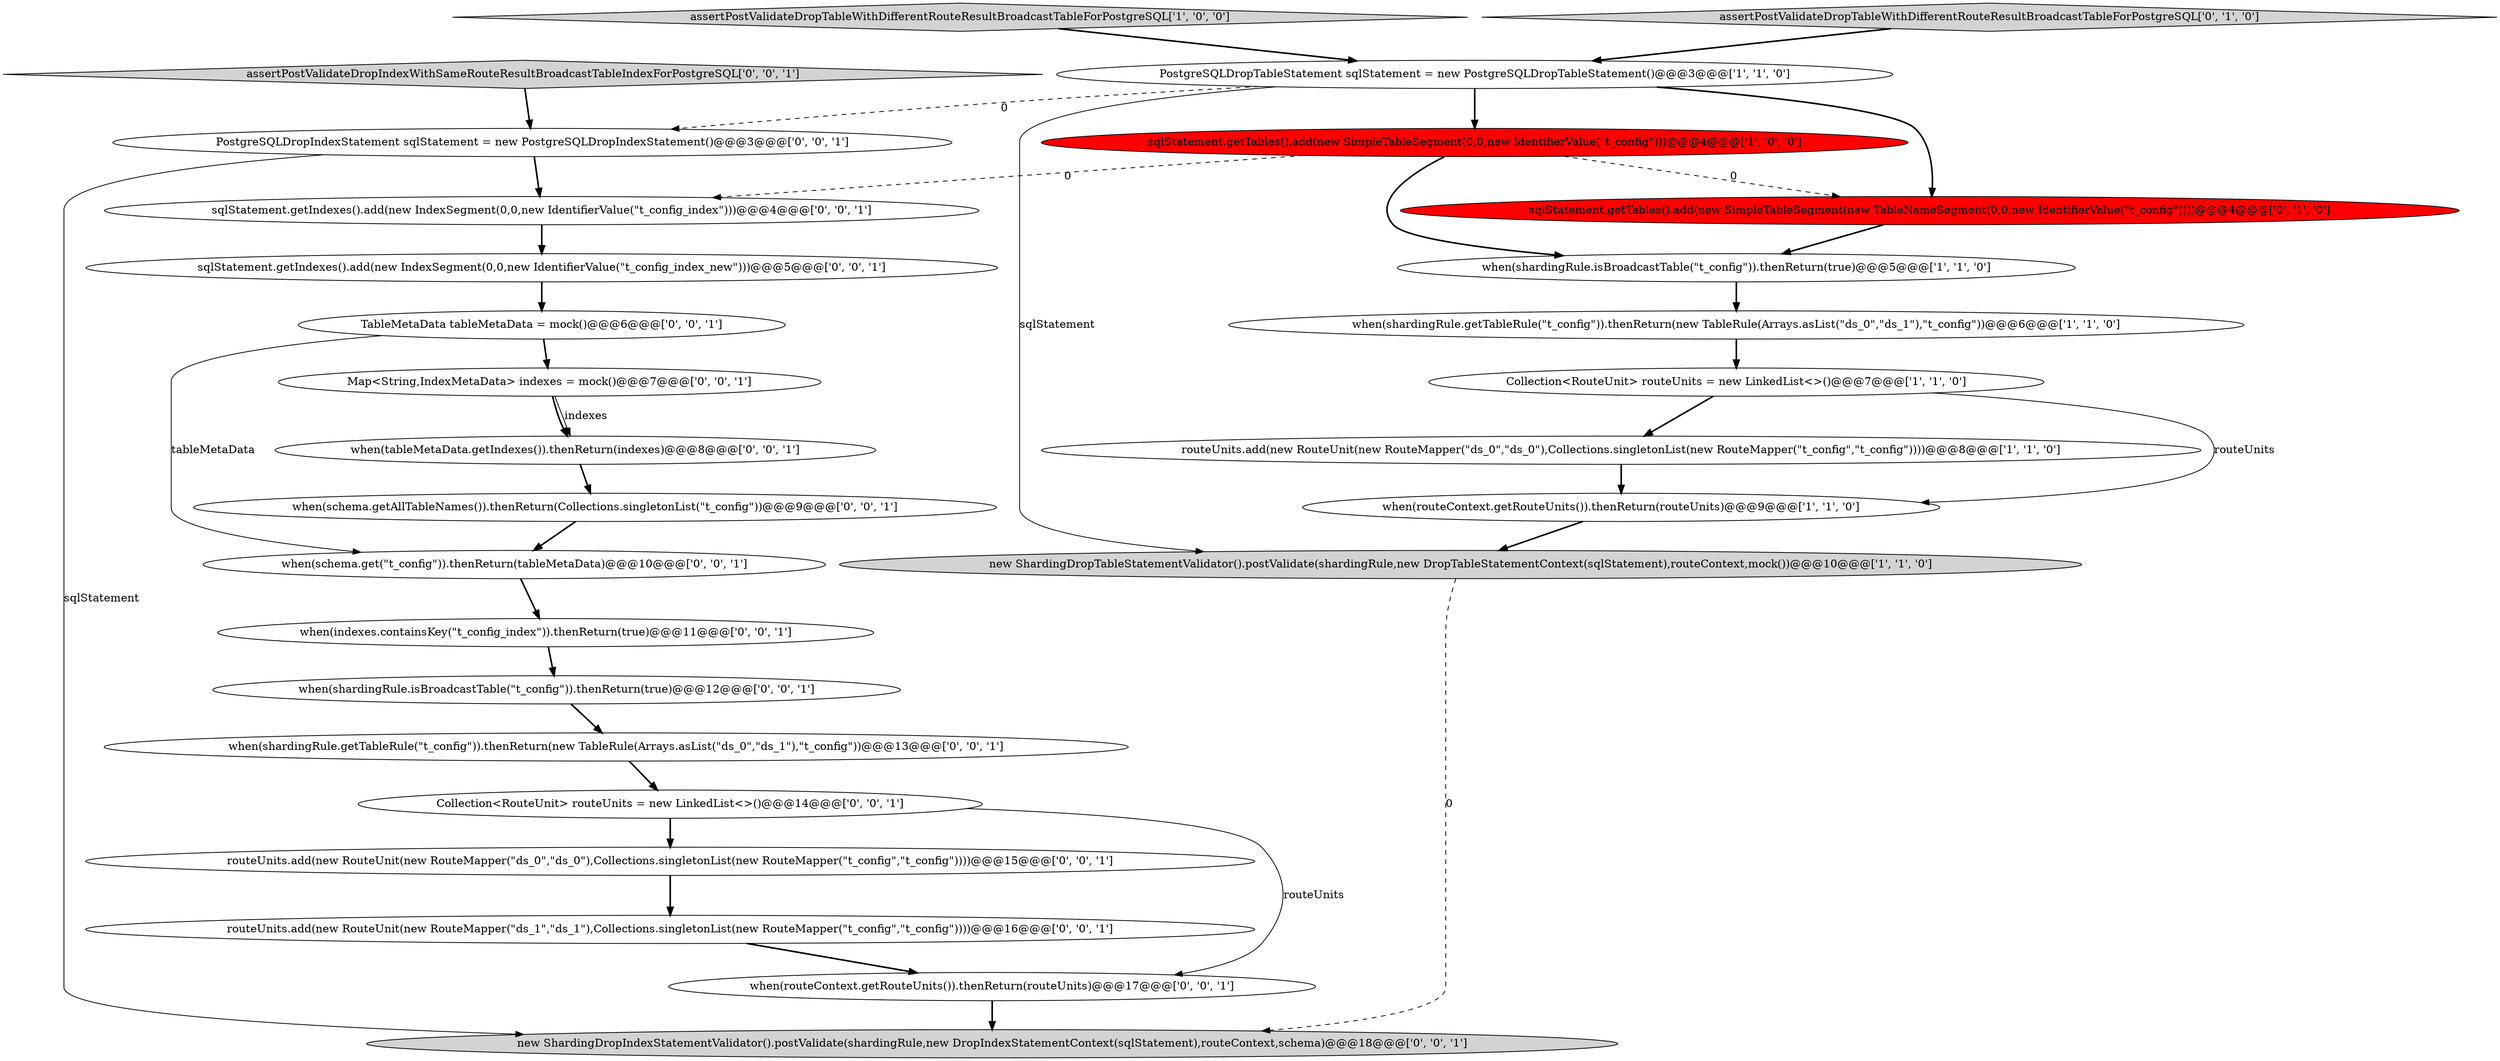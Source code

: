 digraph {
3 [style = filled, label = "when(shardingRule.isBroadcastTable(\"t_config\")).thenReturn(true)@@@5@@@['1', '1', '0']", fillcolor = white, shape = ellipse image = "AAA0AAABBB1BBB"];
2 [style = filled, label = "sqlStatement.getTables().add(new SimpleTableSegment(0,0,new IdentifierValue(\"t_config\")))@@@4@@@['1', '0', '0']", fillcolor = red, shape = ellipse image = "AAA1AAABBB1BBB"];
19 [style = filled, label = "routeUnits.add(new RouteUnit(new RouteMapper(\"ds_0\",\"ds_0\"),Collections.singletonList(new RouteMapper(\"t_config\",\"t_config\"))))@@@15@@@['0', '0', '1']", fillcolor = white, shape = ellipse image = "AAA0AAABBB3BBB"];
17 [style = filled, label = "when(indexes.containsKey(\"t_config_index\")).thenReturn(true)@@@11@@@['0', '0', '1']", fillcolor = white, shape = ellipse image = "AAA0AAABBB3BBB"];
22 [style = filled, label = "new ShardingDropIndexStatementValidator().postValidate(shardingRule,new DropIndexStatementContext(sqlStatement),routeContext,schema)@@@18@@@['0', '0', '1']", fillcolor = lightgray, shape = ellipse image = "AAA0AAABBB3BBB"];
11 [style = filled, label = "Map<String,IndexMetaData> indexes = mock()@@@7@@@['0', '0', '1']", fillcolor = white, shape = ellipse image = "AAA0AAABBB3BBB"];
0 [style = filled, label = "new ShardingDropTableStatementValidator().postValidate(shardingRule,new DropTableStatementContext(sqlStatement),routeContext,mock())@@@10@@@['1', '1', '0']", fillcolor = lightgray, shape = ellipse image = "AAA0AAABBB1BBB"];
16 [style = filled, label = "PostgreSQLDropIndexStatement sqlStatement = new PostgreSQLDropIndexStatement()@@@3@@@['0', '0', '1']", fillcolor = white, shape = ellipse image = "AAA0AAABBB3BBB"];
14 [style = filled, label = "sqlStatement.getIndexes().add(new IndexSegment(0,0,new IdentifierValue(\"t_config_index_new\")))@@@5@@@['0', '0', '1']", fillcolor = white, shape = ellipse image = "AAA0AAABBB3BBB"];
5 [style = filled, label = "assertPostValidateDropTableWithDifferentRouteResultBroadcastTableForPostgreSQL['1', '0', '0']", fillcolor = lightgray, shape = diamond image = "AAA0AAABBB1BBB"];
6 [style = filled, label = "routeUnits.add(new RouteUnit(new RouteMapper(\"ds_0\",\"ds_0\"),Collections.singletonList(new RouteMapper(\"t_config\",\"t_config\"))))@@@8@@@['1', '1', '0']", fillcolor = white, shape = ellipse image = "AAA0AAABBB1BBB"];
12 [style = filled, label = "sqlStatement.getIndexes().add(new IndexSegment(0,0,new IdentifierValue(\"t_config_index\")))@@@4@@@['0', '0', '1']", fillcolor = white, shape = ellipse image = "AAA0AAABBB3BBB"];
27 [style = filled, label = "when(tableMetaData.getIndexes()).thenReturn(indexes)@@@8@@@['0', '0', '1']", fillcolor = white, shape = ellipse image = "AAA0AAABBB3BBB"];
25 [style = filled, label = "routeUnits.add(new RouteUnit(new RouteMapper(\"ds_1\",\"ds_1\"),Collections.singletonList(new RouteMapper(\"t_config\",\"t_config\"))))@@@16@@@['0', '0', '1']", fillcolor = white, shape = ellipse image = "AAA0AAABBB3BBB"];
13 [style = filled, label = "when(schema.get(\"t_config\")).thenReturn(tableMetaData)@@@10@@@['0', '0', '1']", fillcolor = white, shape = ellipse image = "AAA0AAABBB3BBB"];
15 [style = filled, label = "assertPostValidateDropIndexWithSameRouteResultBroadcastTableIndexForPostgreSQL['0', '0', '1']", fillcolor = lightgray, shape = diamond image = "AAA0AAABBB3BBB"];
10 [style = filled, label = "sqlStatement.getTables().add(new SimpleTableSegment(new TableNameSegment(0,0,new IdentifierValue(\"t_config\"))))@@@4@@@['0', '1', '0']", fillcolor = red, shape = ellipse image = "AAA1AAABBB2BBB"];
20 [style = filled, label = "when(shardingRule.isBroadcastTable(\"t_config\")).thenReturn(true)@@@12@@@['0', '0', '1']", fillcolor = white, shape = ellipse image = "AAA0AAABBB3BBB"];
1 [style = filled, label = "Collection<RouteUnit> routeUnits = new LinkedList<>()@@@7@@@['1', '1', '0']", fillcolor = white, shape = ellipse image = "AAA0AAABBB1BBB"];
8 [style = filled, label = "PostgreSQLDropTableStatement sqlStatement = new PostgreSQLDropTableStatement()@@@3@@@['1', '1', '0']", fillcolor = white, shape = ellipse image = "AAA0AAABBB1BBB"];
24 [style = filled, label = "when(shardingRule.getTableRule(\"t_config\")).thenReturn(new TableRule(Arrays.asList(\"ds_0\",\"ds_1\"),\"t_config\"))@@@13@@@['0', '0', '1']", fillcolor = white, shape = ellipse image = "AAA0AAABBB3BBB"];
7 [style = filled, label = "when(routeContext.getRouteUnits()).thenReturn(routeUnits)@@@9@@@['1', '1', '0']", fillcolor = white, shape = ellipse image = "AAA0AAABBB1BBB"];
21 [style = filled, label = "when(routeContext.getRouteUnits()).thenReturn(routeUnits)@@@17@@@['0', '0', '1']", fillcolor = white, shape = ellipse image = "AAA0AAABBB3BBB"];
18 [style = filled, label = "TableMetaData tableMetaData = mock()@@@6@@@['0', '0', '1']", fillcolor = white, shape = ellipse image = "AAA0AAABBB3BBB"];
9 [style = filled, label = "assertPostValidateDropTableWithDifferentRouteResultBroadcastTableForPostgreSQL['0', '1', '0']", fillcolor = lightgray, shape = diamond image = "AAA0AAABBB2BBB"];
26 [style = filled, label = "Collection<RouteUnit> routeUnits = new LinkedList<>()@@@14@@@['0', '0', '1']", fillcolor = white, shape = ellipse image = "AAA0AAABBB3BBB"];
4 [style = filled, label = "when(shardingRule.getTableRule(\"t_config\")).thenReturn(new TableRule(Arrays.asList(\"ds_0\",\"ds_1\"),\"t_config\"))@@@6@@@['1', '1', '0']", fillcolor = white, shape = ellipse image = "AAA0AAABBB1BBB"];
23 [style = filled, label = "when(schema.getAllTableNames()).thenReturn(Collections.singletonList(\"t_config\"))@@@9@@@['0', '0', '1']", fillcolor = white, shape = ellipse image = "AAA0AAABBB3BBB"];
5->8 [style = bold, label=""];
8->10 [style = bold, label=""];
8->16 [style = dashed, label="0"];
26->21 [style = solid, label="routeUnits"];
2->3 [style = bold, label=""];
18->11 [style = bold, label=""];
10->3 [style = bold, label=""];
7->0 [style = bold, label=""];
26->19 [style = bold, label=""];
9->8 [style = bold, label=""];
15->16 [style = bold, label=""];
16->22 [style = solid, label="sqlStatement"];
3->4 [style = bold, label=""];
0->22 [style = dashed, label="0"];
11->27 [style = solid, label="indexes"];
19->25 [style = bold, label=""];
2->10 [style = dashed, label="0"];
18->13 [style = solid, label="tableMetaData"];
24->26 [style = bold, label=""];
13->17 [style = bold, label=""];
8->0 [style = solid, label="sqlStatement"];
2->12 [style = dashed, label="0"];
1->7 [style = solid, label="routeUnits"];
1->6 [style = bold, label=""];
8->2 [style = bold, label=""];
23->13 [style = bold, label=""];
21->22 [style = bold, label=""];
12->14 [style = bold, label=""];
11->27 [style = bold, label=""];
14->18 [style = bold, label=""];
27->23 [style = bold, label=""];
4->1 [style = bold, label=""];
6->7 [style = bold, label=""];
20->24 [style = bold, label=""];
16->12 [style = bold, label=""];
25->21 [style = bold, label=""];
17->20 [style = bold, label=""];
}
